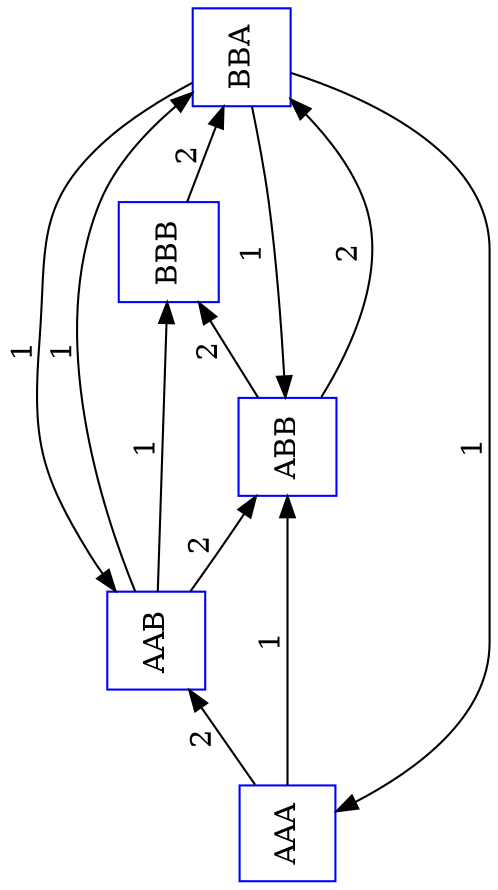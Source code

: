  digraph t12_gr1 {
 rankdir=LR;
 orientation=landscape;
 size = 10;

1   [shape="square",label="AAA",color="blue",pos="0,1!"];
2   [shape="square",label="AAB",color="blue",pos="1,2!"];
3   [shape="square",label="ABB",color="blue",pos="2,0!"];
4   [shape="square",label="BBA",color="blue",pos="2,1!"];
5   [shape="square",label="BBB",color="blue",pos="0,0!"];

1 -> 2 [label="2"];
1 -> 3 [label="1"];
2 -> 3 [label="2"];
2 -> 4 [label="1"];
2 -> 5 [label="1"];
3 -> 4 [label="2"];
3 -> 5 [label="2"];
4 -> 1 [label="1"];
4 -> 2 [label="1"];
4 -> 3 [label="1"];
5 -> 4 [label="2"];

 }